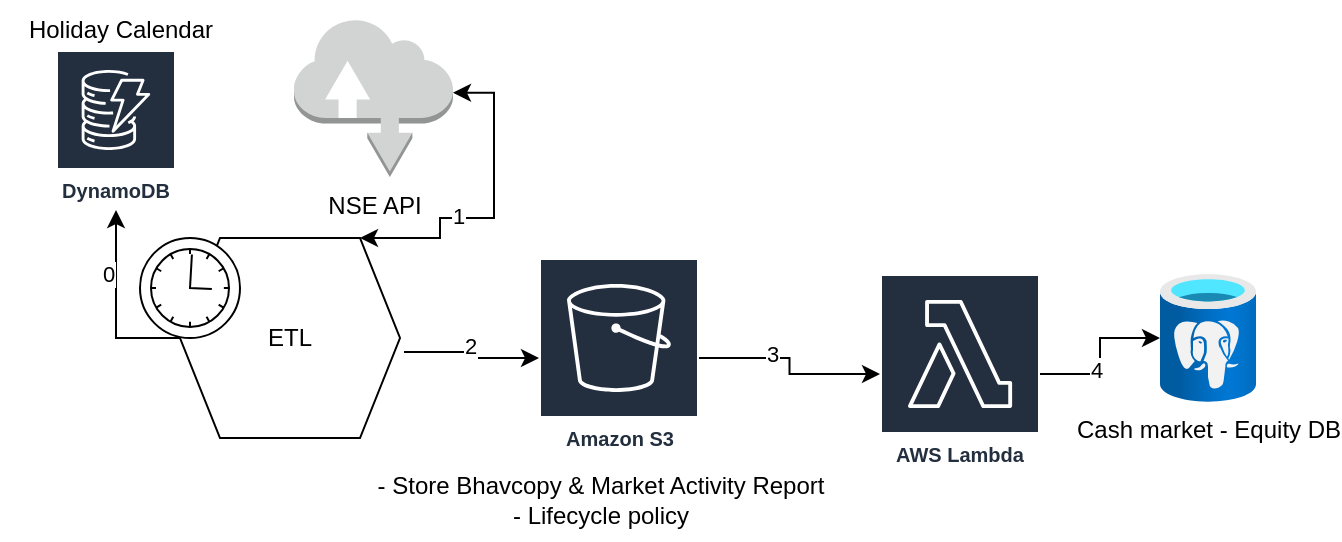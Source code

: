 <mxfile version="27.0.4">
  <diagram name="Page-1" id="alzrr2_TLU2A7p7cvONS">
    <mxGraphModel dx="1350" dy="892" grid="1" gridSize="10" guides="1" tooltips="1" connect="1" arrows="1" fold="1" page="1" pageScale="1" pageWidth="1169" pageHeight="827" math="0" shadow="0">
      <root>
        <mxCell id="0" />
        <mxCell id="1" parent="0" />
        <mxCell id="IxDIuXuZ18KCWle6XuQR-6" style="edgeStyle=orthogonalEdgeStyle;rounded=0;orthogonalLoop=1;jettySize=auto;html=1;exitX=1.018;exitY=0.57;exitDx=0;exitDy=0;exitPerimeter=0;" edge="1" parent="1" source="IxDIuXuZ18KCWle6XuQR-1" target="IxDIuXuZ18KCWle6XuQR-20">
          <mxGeometry relative="1" as="geometry">
            <mxPoint x="289.507" y="169" as="targetPoint" />
          </mxGeometry>
        </mxCell>
        <mxCell id="IxDIuXuZ18KCWle6XuQR-7" value="2" style="edgeLabel;html=1;align=center;verticalAlign=middle;resizable=0;points=[];" vertex="1" connectable="0" parent="IxDIuXuZ18KCWle6XuQR-6">
          <mxGeometry x="-0.081" y="3" relative="1" as="geometry">
            <mxPoint as="offset" />
          </mxGeometry>
        </mxCell>
        <mxCell id="IxDIuXuZ18KCWle6XuQR-17" style="edgeStyle=orthogonalEdgeStyle;rounded=0;orthogonalLoop=1;jettySize=auto;html=1;" edge="1" parent="1" source="IxDIuXuZ18KCWle6XuQR-1" target="IxDIuXuZ18KCWle6XuQR-16">
          <mxGeometry relative="1" as="geometry" />
        </mxCell>
        <mxCell id="IxDIuXuZ18KCWle6XuQR-18" value="0" style="edgeLabel;html=1;align=center;verticalAlign=middle;resizable=0;points=[];" vertex="1" connectable="0" parent="IxDIuXuZ18KCWle6XuQR-17">
          <mxGeometry x="0.339" y="4" relative="1" as="geometry">
            <mxPoint as="offset" />
          </mxGeometry>
        </mxCell>
        <mxCell id="IxDIuXuZ18KCWle6XuQR-1" value="ETL" style="shape=hexagon;perimeter=hexagonPerimeter2;whiteSpace=wrap;html=1;fixedSize=1;" vertex="1" parent="1">
          <mxGeometry x="110" y="120" width="110" height="100" as="geometry" />
        </mxCell>
        <mxCell id="IxDIuXuZ18KCWle6XuQR-3" style="edgeStyle=orthogonalEdgeStyle;rounded=0;orthogonalLoop=1;jettySize=auto;html=1;startArrow=classic;startFill=1;entryX=1;entryY=0.47;entryDx=0;entryDy=0;entryPerimeter=0;" edge="1" parent="1" source="IxDIuXuZ18KCWle6XuQR-1" target="IxDIuXuZ18KCWle6XuQR-22">
          <mxGeometry relative="1" as="geometry">
            <mxPoint x="270" y="40" as="targetPoint" />
            <Array as="points">
              <mxPoint x="240" y="120" />
              <mxPoint x="240" y="110" />
              <mxPoint x="267" y="110" />
              <mxPoint x="267" y="47" />
            </Array>
          </mxGeometry>
        </mxCell>
        <mxCell id="IxDIuXuZ18KCWle6XuQR-5" value="1" style="edgeLabel;html=1;align=center;verticalAlign=middle;resizable=0;points=[];" vertex="1" connectable="0" parent="IxDIuXuZ18KCWle6XuQR-3">
          <mxGeometry x="-0.26" y="1" relative="1" as="geometry">
            <mxPoint as="offset" />
          </mxGeometry>
        </mxCell>
        <mxCell id="IxDIuXuZ18KCWle6XuQR-10" value="" style="edgeStyle=orthogonalEdgeStyle;rounded=0;orthogonalLoop=1;jettySize=auto;html=1;" edge="1" parent="1" source="IxDIuXuZ18KCWle6XuQR-20" target="IxDIuXuZ18KCWle6XuQR-21">
          <mxGeometry relative="1" as="geometry">
            <mxPoint x="364.493" y="169" as="sourcePoint" />
            <mxPoint x="460" y="172" as="targetPoint" />
          </mxGeometry>
        </mxCell>
        <mxCell id="IxDIuXuZ18KCWle6XuQR-11" value="3" style="edgeLabel;html=1;align=center;verticalAlign=middle;resizable=0;points=[];" vertex="1" connectable="0" parent="IxDIuXuZ18KCWle6XuQR-10">
          <mxGeometry x="-0.271" y="2" relative="1" as="geometry">
            <mxPoint as="offset" />
          </mxGeometry>
        </mxCell>
        <mxCell id="IxDIuXuZ18KCWle6XuQR-8" value="" style="points=[[0.145,0.145,0],[0.5,0,0],[0.855,0.145,0],[1,0.5,0],[0.855,0.855,0],[0.5,1,0],[0.145,0.855,0],[0,0.5,0]];shape=mxgraph.bpmn.event;html=1;verticalLabelPosition=bottom;labelBackgroundColor=#ffffff;verticalAlign=top;align=center;perimeter=ellipsePerimeter;outlineConnect=0;aspect=fixed;outline=standard;symbol=timer;" vertex="1" parent="1">
          <mxGeometry x="90" y="120" width="50" height="50" as="geometry" />
        </mxCell>
        <mxCell id="IxDIuXuZ18KCWle6XuQR-14" value="" style="edgeStyle=orthogonalEdgeStyle;rounded=0;orthogonalLoop=1;jettySize=auto;html=1;" edge="1" parent="1" source="IxDIuXuZ18KCWle6XuQR-21" target="IxDIuXuZ18KCWle6XuQR-13">
          <mxGeometry relative="1" as="geometry">
            <mxPoint x="529" y="172" as="sourcePoint" />
          </mxGeometry>
        </mxCell>
        <mxCell id="IxDIuXuZ18KCWle6XuQR-15" value="4" style="edgeLabel;html=1;align=center;verticalAlign=middle;resizable=0;points=[];" vertex="1" connectable="0" parent="IxDIuXuZ18KCWle6XuQR-14">
          <mxGeometry x="-0.167" y="2" relative="1" as="geometry">
            <mxPoint as="offset" />
          </mxGeometry>
        </mxCell>
        <mxCell id="IxDIuXuZ18KCWle6XuQR-13" value="Cash market - Equity DB" style="image;aspect=fixed;html=1;points=[];align=center;fontSize=12;image=img/lib/azure2/databases/Azure_Database_PostgreSQL_Server.svg;" vertex="1" parent="1">
          <mxGeometry x="600" y="138" width="48" height="64" as="geometry" />
        </mxCell>
        <mxCell id="IxDIuXuZ18KCWle6XuQR-16" value="DynamoDB" style="sketch=0;outlineConnect=0;fontColor=#232F3E;gradientColor=none;strokeColor=#ffffff;fillColor=#232F3E;dashed=0;verticalLabelPosition=middle;verticalAlign=bottom;align=center;html=1;whiteSpace=wrap;fontSize=10;fontStyle=1;spacing=3;shape=mxgraph.aws4.productIcon;prIcon=mxgraph.aws4.dynamodb;" vertex="1" parent="1">
          <mxGeometry x="48" y="26" width="60" height="80" as="geometry" />
        </mxCell>
        <mxCell id="IxDIuXuZ18KCWle6XuQR-19" value="Holiday Calendar" style="text;html=1;align=center;verticalAlign=middle;resizable=0;points=[];autosize=1;strokeColor=none;fillColor=none;" vertex="1" parent="1">
          <mxGeometry x="20" y="1" width="120" height="30" as="geometry" />
        </mxCell>
        <mxCell id="IxDIuXuZ18KCWle6XuQR-20" value="Amazon S3" style="sketch=0;outlineConnect=0;fontColor=#232F3E;gradientColor=none;strokeColor=#ffffff;fillColor=#232F3E;dashed=0;verticalLabelPosition=middle;verticalAlign=bottom;align=center;html=1;whiteSpace=wrap;fontSize=10;fontStyle=1;spacing=3;shape=mxgraph.aws4.productIcon;prIcon=mxgraph.aws4.s3;" vertex="1" parent="1">
          <mxGeometry x="289.5" y="130" width="80" height="100" as="geometry" />
        </mxCell>
        <mxCell id="IxDIuXuZ18KCWle6XuQR-21" value="AWS Lambda" style="sketch=0;outlineConnect=0;fontColor=#232F3E;gradientColor=none;strokeColor=#ffffff;fillColor=#232F3E;dashed=0;verticalLabelPosition=middle;verticalAlign=bottom;align=center;html=1;whiteSpace=wrap;fontSize=10;fontStyle=1;spacing=3;shape=mxgraph.aws4.productIcon;prIcon=mxgraph.aws4.lambda;" vertex="1" parent="1">
          <mxGeometry x="460" y="138" width="80" height="100" as="geometry" />
        </mxCell>
        <mxCell id="IxDIuXuZ18KCWle6XuQR-22" value="NSE API" style="outlineConnect=0;dashed=0;verticalLabelPosition=bottom;verticalAlign=top;align=center;html=1;shape=mxgraph.aws3.internet;fillColor=#D2D3D3;gradientColor=none;" vertex="1" parent="1">
          <mxGeometry x="167" y="10" width="79.5" height="79.5" as="geometry" />
        </mxCell>
        <mxCell id="IxDIuXuZ18KCWle6XuQR-23" value="- Store Bhavcopy &amp;amp;&amp;nbsp;&lt;span style=&quot;text-align: start; background-color: transparent; color: light-dark(rgb(0, 0, 0), rgb(255, 255, 255));&quot;&gt;Market Activity Report&lt;/span&gt;&lt;div&gt;&lt;span style=&quot;text-align: start; background-color: transparent; color: light-dark(rgb(0, 0, 0), rgb(255, 255, 255));&quot;&gt;- Lifecycle policy&lt;/span&gt;&lt;/div&gt;" style="text;html=1;align=center;verticalAlign=middle;resizable=0;points=[];autosize=1;strokeColor=none;fillColor=none;" vertex="1" parent="1">
          <mxGeometry x="195" y="231" width="250" height="40" as="geometry" />
        </mxCell>
      </root>
    </mxGraphModel>
  </diagram>
</mxfile>
